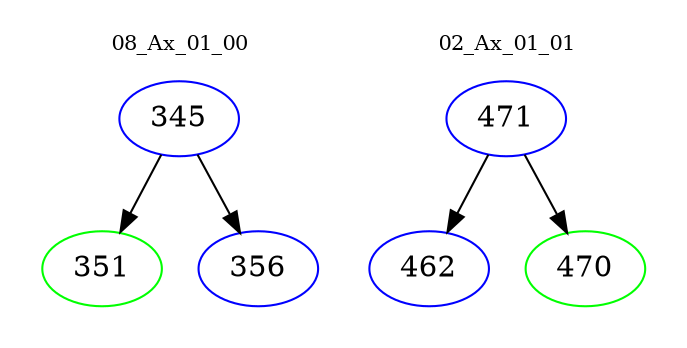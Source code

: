 digraph{
subgraph cluster_0 {
color = white
label = "08_Ax_01_00";
fontsize=10;
T0_345 [label="345", color="blue"]
T0_345 -> T0_351 [color="black"]
T0_351 [label="351", color="green"]
T0_345 -> T0_356 [color="black"]
T0_356 [label="356", color="blue"]
}
subgraph cluster_1 {
color = white
label = "02_Ax_01_01";
fontsize=10;
T1_471 [label="471", color="blue"]
T1_471 -> T1_462 [color="black"]
T1_462 [label="462", color="blue"]
T1_471 -> T1_470 [color="black"]
T1_470 [label="470", color="green"]
}
}
